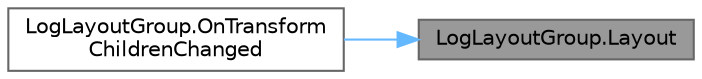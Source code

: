 digraph "LogLayoutGroup.Layout"
{
 // LATEX_PDF_SIZE
  bgcolor="transparent";
  edge [fontname=Helvetica,fontsize=10,labelfontname=Helvetica,labelfontsize=10];
  node [fontname=Helvetica,fontsize=10,shape=box,height=0.2,width=0.4];
  rankdir="RL";
  Node1 [id="Node000001",label="LogLayoutGroup.Layout",height=0.2,width=0.4,color="gray40", fillcolor="grey60", style="filled", fontcolor="black",tooltip="レイアウトを操作"];
  Node1 -> Node2 [id="edge1_Node000001_Node000002",dir="back",color="steelblue1",style="solid",tooltip=" "];
  Node2 [id="Node000002",label="LogLayoutGroup.OnTransform\lChildrenChanged",height=0.2,width=0.4,color="grey40", fillcolor="white", style="filled",URL="$class_log_layout_group.html#a10701a455a8f2271cd4b1e954b8bbfe8",tooltip=" "];
}
